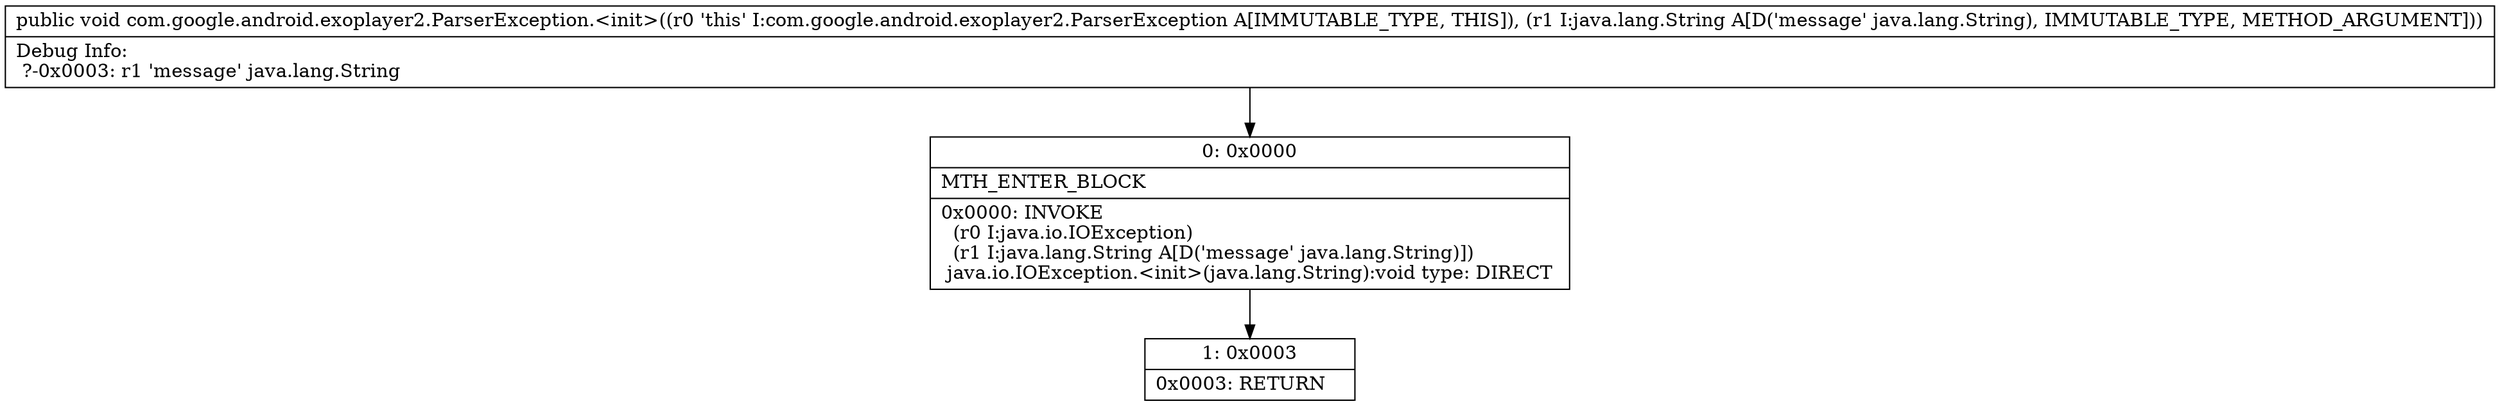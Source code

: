 digraph "CFG forcom.google.android.exoplayer2.ParserException.\<init\>(Ljava\/lang\/String;)V" {
Node_0 [shape=record,label="{0\:\ 0x0000|MTH_ENTER_BLOCK\l|0x0000: INVOKE  \l  (r0 I:java.io.IOException)\l  (r1 I:java.lang.String A[D('message' java.lang.String)])\l java.io.IOException.\<init\>(java.lang.String):void type: DIRECT \l}"];
Node_1 [shape=record,label="{1\:\ 0x0003|0x0003: RETURN   \l}"];
MethodNode[shape=record,label="{public void com.google.android.exoplayer2.ParserException.\<init\>((r0 'this' I:com.google.android.exoplayer2.ParserException A[IMMUTABLE_TYPE, THIS]), (r1 I:java.lang.String A[D('message' java.lang.String), IMMUTABLE_TYPE, METHOD_ARGUMENT]))  | Debug Info:\l  ?\-0x0003: r1 'message' java.lang.String\l}"];
MethodNode -> Node_0;
Node_0 -> Node_1;
}


